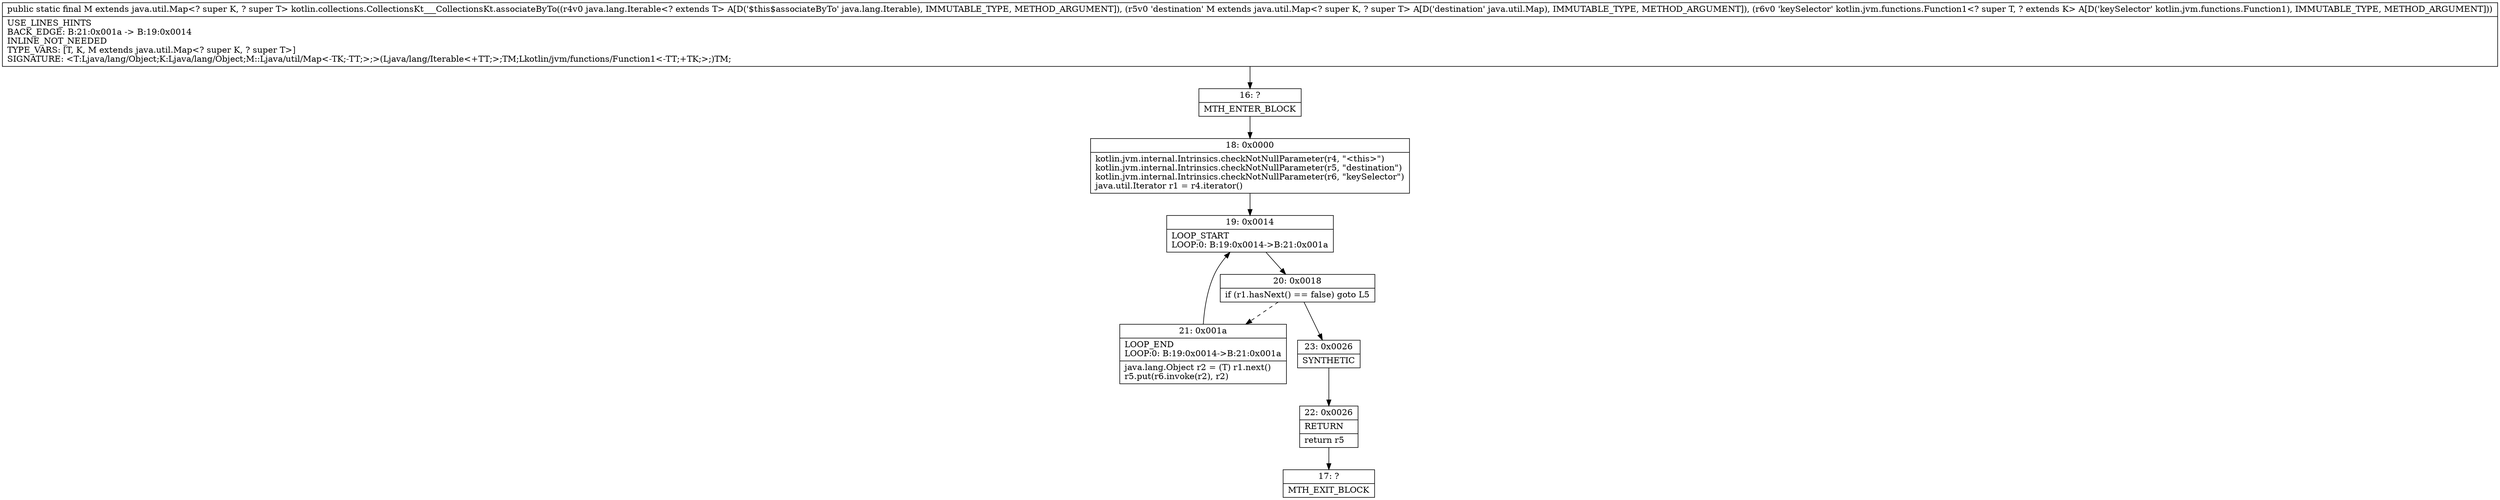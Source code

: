 digraph "CFG forkotlin.collections.CollectionsKt___CollectionsKt.associateByTo(Ljava\/lang\/Iterable;Ljava\/util\/Map;Lkotlin\/jvm\/functions\/Function1;)Ljava\/util\/Map;" {
Node_16 [shape=record,label="{16\:\ ?|MTH_ENTER_BLOCK\l}"];
Node_18 [shape=record,label="{18\:\ 0x0000|kotlin.jvm.internal.Intrinsics.checkNotNullParameter(r4, \"\<this\>\")\lkotlin.jvm.internal.Intrinsics.checkNotNullParameter(r5, \"destination\")\lkotlin.jvm.internal.Intrinsics.checkNotNullParameter(r6, \"keySelector\")\ljava.util.Iterator r1 = r4.iterator()\l}"];
Node_19 [shape=record,label="{19\:\ 0x0014|LOOP_START\lLOOP:0: B:19:0x0014\-\>B:21:0x001a\l}"];
Node_20 [shape=record,label="{20\:\ 0x0018|if (r1.hasNext() == false) goto L5\l}"];
Node_21 [shape=record,label="{21\:\ 0x001a|LOOP_END\lLOOP:0: B:19:0x0014\-\>B:21:0x001a\l|java.lang.Object r2 = (T) r1.next()\lr5.put(r6.invoke(r2), r2)\l}"];
Node_23 [shape=record,label="{23\:\ 0x0026|SYNTHETIC\l}"];
Node_22 [shape=record,label="{22\:\ 0x0026|RETURN\l|return r5\l}"];
Node_17 [shape=record,label="{17\:\ ?|MTH_EXIT_BLOCK\l}"];
MethodNode[shape=record,label="{public static final M extends java.util.Map\<? super K, ? super T\> kotlin.collections.CollectionsKt___CollectionsKt.associateByTo((r4v0 java.lang.Iterable\<? extends T\> A[D('$this$associateByTo' java.lang.Iterable), IMMUTABLE_TYPE, METHOD_ARGUMENT]), (r5v0 'destination' M extends java.util.Map\<? super K, ? super T\> A[D('destination' java.util.Map), IMMUTABLE_TYPE, METHOD_ARGUMENT]), (r6v0 'keySelector' kotlin.jvm.functions.Function1\<? super T, ? extends K\> A[D('keySelector' kotlin.jvm.functions.Function1), IMMUTABLE_TYPE, METHOD_ARGUMENT]))  | USE_LINES_HINTS\lBACK_EDGE: B:21:0x001a \-\> B:19:0x0014\lINLINE_NOT_NEEDED\lTYPE_VARS: [T, K, M extends java.util.Map\<? super K, ? super T\>]\lSIGNATURE: \<T:Ljava\/lang\/Object;K:Ljava\/lang\/Object;M::Ljava\/util\/Map\<\-TK;\-TT;\>;\>(Ljava\/lang\/Iterable\<+TT;\>;TM;Lkotlin\/jvm\/functions\/Function1\<\-TT;+TK;\>;)TM;\l}"];
MethodNode -> Node_16;Node_16 -> Node_18;
Node_18 -> Node_19;
Node_19 -> Node_20;
Node_20 -> Node_21[style=dashed];
Node_20 -> Node_23;
Node_21 -> Node_19;
Node_23 -> Node_22;
Node_22 -> Node_17;
}

